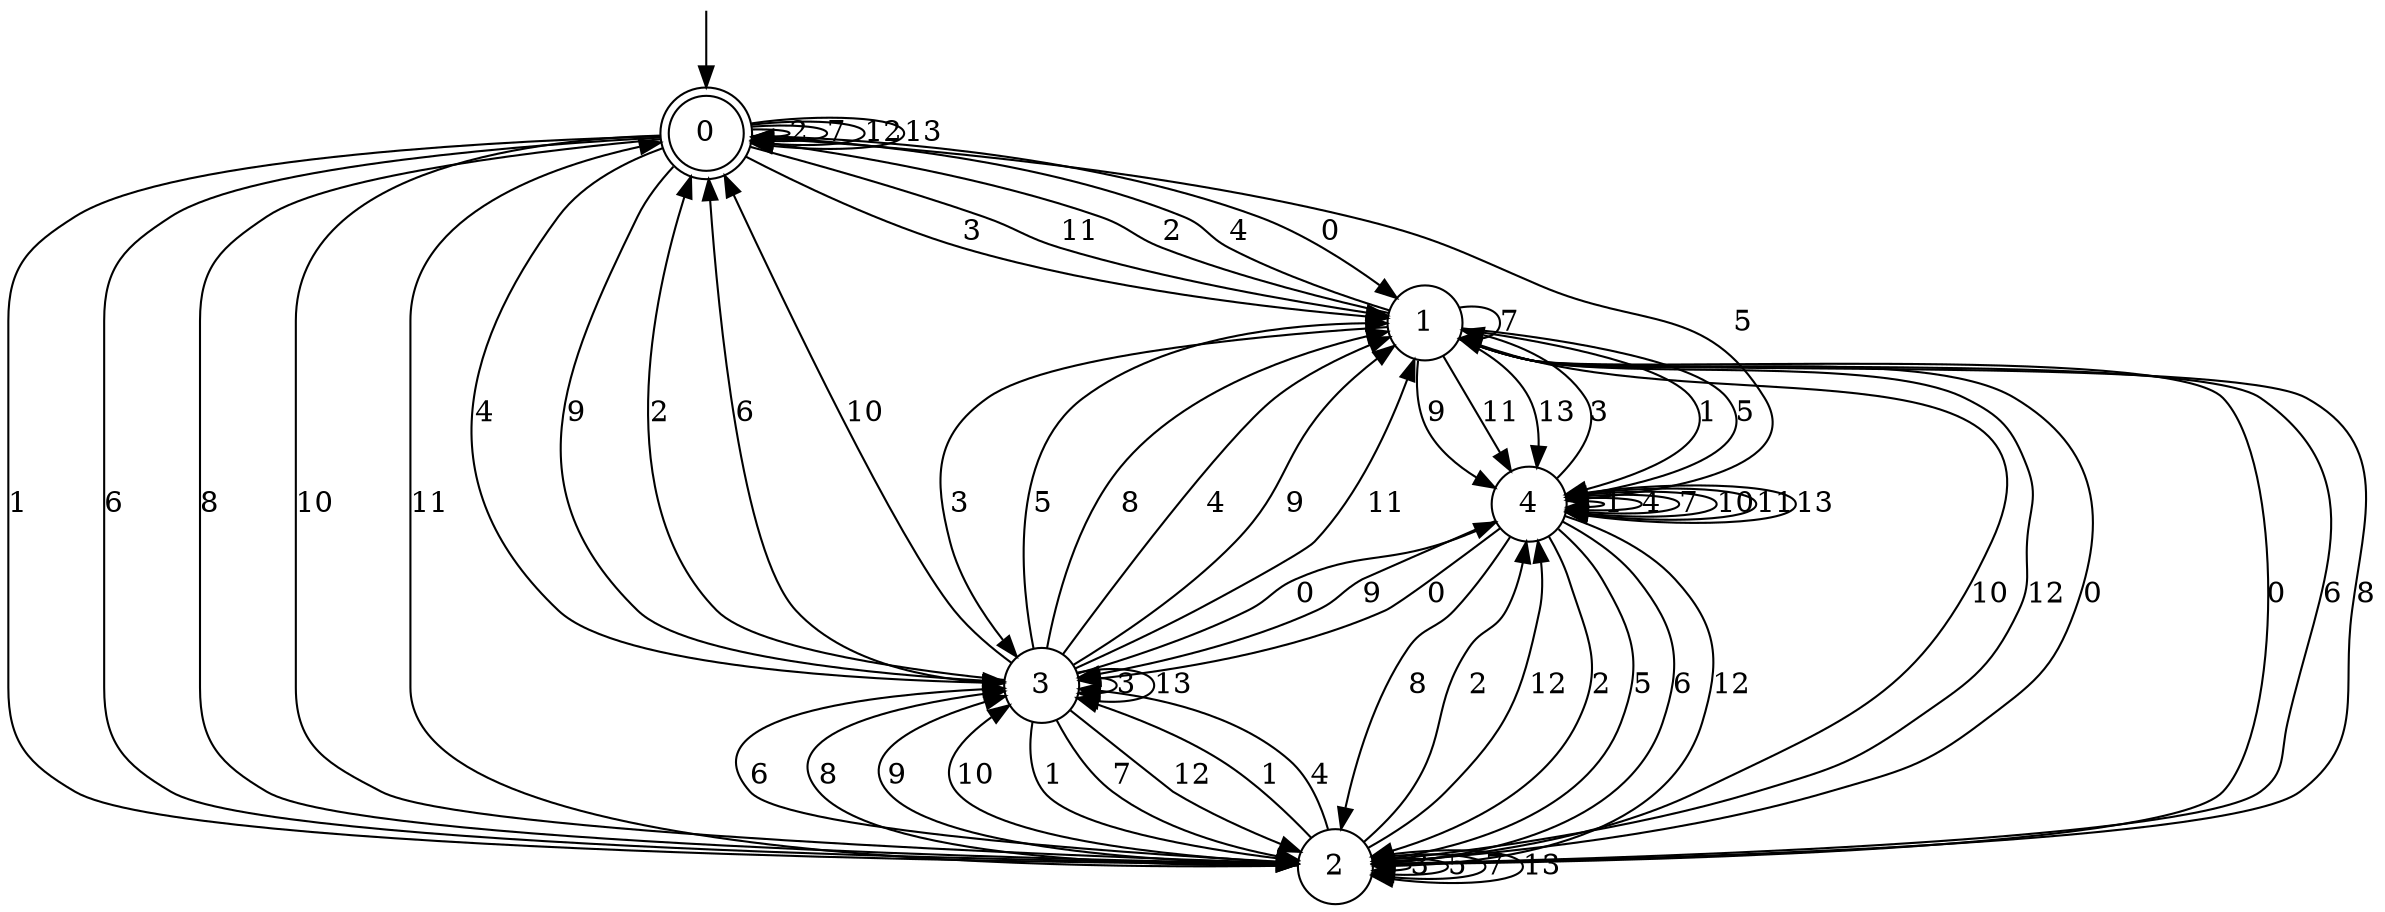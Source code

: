 digraph g {

	s0 [shape="doublecircle" label="0"];
	s1 [shape="circle" label="1"];
	s2 [shape="circle" label="2"];
	s3 [shape="circle" label="3"];
	s4 [shape="circle" label="4"];
	s0 -> s1 [label="0"];
	s0 -> s2 [label="1"];
	s0 -> s0 [label="2"];
	s0 -> s1 [label="3"];
	s0 -> s3 [label="4"];
	s0 -> s4 [label="5"];
	s0 -> s2 [label="6"];
	s0 -> s0 [label="7"];
	s0 -> s2 [label="8"];
	s0 -> s3 [label="9"];
	s0 -> s2 [label="10"];
	s0 -> s1 [label="11"];
	s0 -> s0 [label="12"];
	s0 -> s0 [label="13"];
	s1 -> s2 [label="0"];
	s1 -> s4 [label="1"];
	s1 -> s0 [label="2"];
	s1 -> s3 [label="3"];
	s1 -> s0 [label="4"];
	s1 -> s4 [label="5"];
	s1 -> s2 [label="6"];
	s1 -> s1 [label="7"];
	s1 -> s2 [label="8"];
	s1 -> s4 [label="9"];
	s1 -> s2 [label="10"];
	s1 -> s4 [label="11"];
	s1 -> s2 [label="12"];
	s1 -> s4 [label="13"];
	s2 -> s1 [label="0"];
	s2 -> s3 [label="1"];
	s2 -> s4 [label="2"];
	s2 -> s2 [label="3"];
	s2 -> s3 [label="4"];
	s2 -> s2 [label="5"];
	s2 -> s3 [label="6"];
	s2 -> s2 [label="7"];
	s2 -> s3 [label="8"];
	s2 -> s3 [label="9"];
	s2 -> s3 [label="10"];
	s2 -> s0 [label="11"];
	s2 -> s4 [label="12"];
	s2 -> s2 [label="13"];
	s3 -> s4 [label="0"];
	s3 -> s2 [label="1"];
	s3 -> s0 [label="2"];
	s3 -> s3 [label="3"];
	s3 -> s1 [label="4"];
	s3 -> s1 [label="5"];
	s3 -> s0 [label="6"];
	s3 -> s2 [label="7"];
	s3 -> s1 [label="8"];
	s3 -> s1 [label="9"];
	s3 -> s0 [label="10"];
	s3 -> s1 [label="11"];
	s3 -> s2 [label="12"];
	s3 -> s3 [label="13"];
	s4 -> s3 [label="0"];
	s4 -> s4 [label="1"];
	s4 -> s2 [label="2"];
	s4 -> s1 [label="3"];
	s4 -> s4 [label="4"];
	s4 -> s2 [label="5"];
	s4 -> s2 [label="6"];
	s4 -> s4 [label="7"];
	s4 -> s2 [label="8"];
	s4 -> s3 [label="9"];
	s4 -> s4 [label="10"];
	s4 -> s4 [label="11"];
	s4 -> s2 [label="12"];
	s4 -> s4 [label="13"];

__start0 [label="" shape="none" width="0" height="0"];
__start0 -> s0;

}
